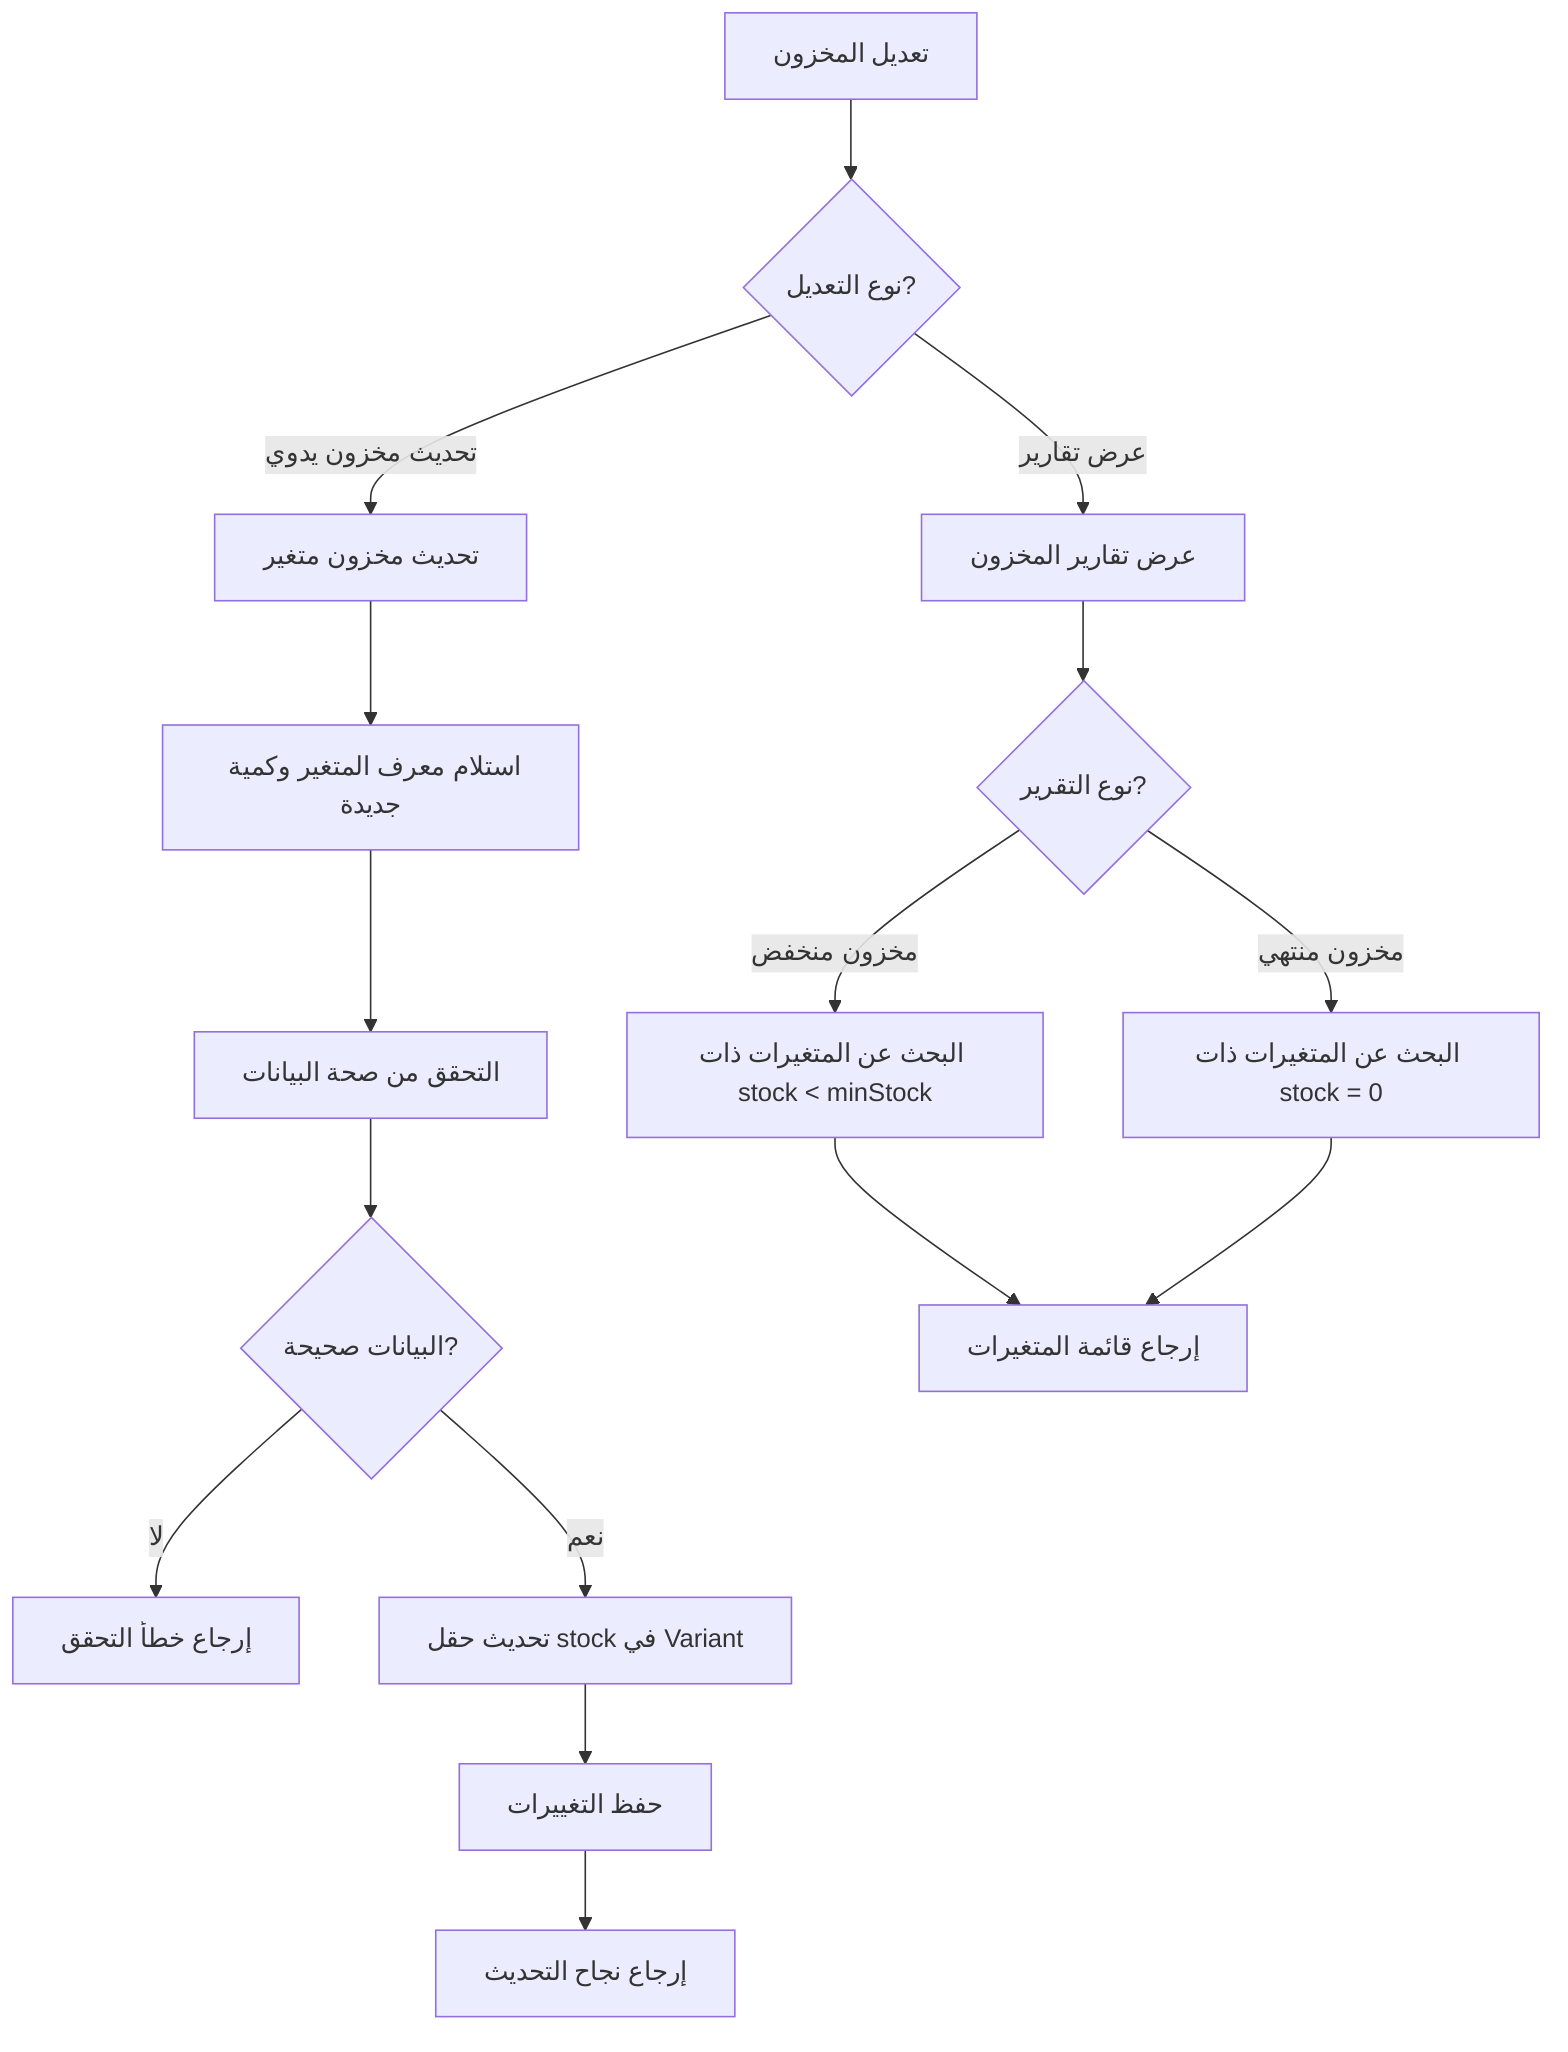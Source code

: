 %% Inventory Adjustments Flow
%% View at https://mermaid.live
flowchart TD
  A[تعديل المخزون] --> B{نوع التعديل?}
  B -->|تحديث مخزون يدوي| C[تحديث مخزون متغير]
  B -->|عرض تقارير| D[عرض تقارير المخزون]

  %% Manual Stock Update
  C --> C1[استلام معرف المتغير وكمية جديدة]
  C1 --> C2[التحقق من صحة البيانات]
  C2 --> C3{البيانات صحيحة?}
  C3 -->|لا| C4[إرجاع خطأ التحقق]
  C3 -->|نعم| C5[تحديث حقل stock في Variant]
  C5 --> C6[حفظ التغييرات]
  C6 --> C7[إرجاع نجاح التحديث]

  %% Inventory Reports
  D --> D1{نوع التقرير?}
  D1 -->|مخزون منخفض| D2[البحث عن المتغيرات ذات stock < minStock]
  D1 -->|مخزون منتهي| D3[البحث عن المتغيرات ذات stock = 0]
  D2 --> D4[إرجاع قائمة المتغيرات]
  D3 --> D4